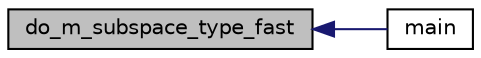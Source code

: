 digraph "do_m_subspace_type_fast"
{
  edge [fontname="Helvetica",fontsize="10",labelfontname="Helvetica",labelfontsize="10"];
  node [fontname="Helvetica",fontsize="10",shape=record];
  rankdir="LR";
  Node4456 [label="do_m_subspace_type_fast",height=0.2,width=0.4,color="black", fillcolor="grey75", style="filled", fontcolor="black"];
  Node4456 -> Node4457 [dir="back",color="midnightblue",fontsize="10",style="solid",fontname="Helvetica"];
  Node4457 [label="main",height=0.2,width=0.4,color="black", fillcolor="white", style="filled",URL="$d0/d2f/process_8_c.html#a3c04138a5bfe5d72780bb7e82a18e627"];
}
